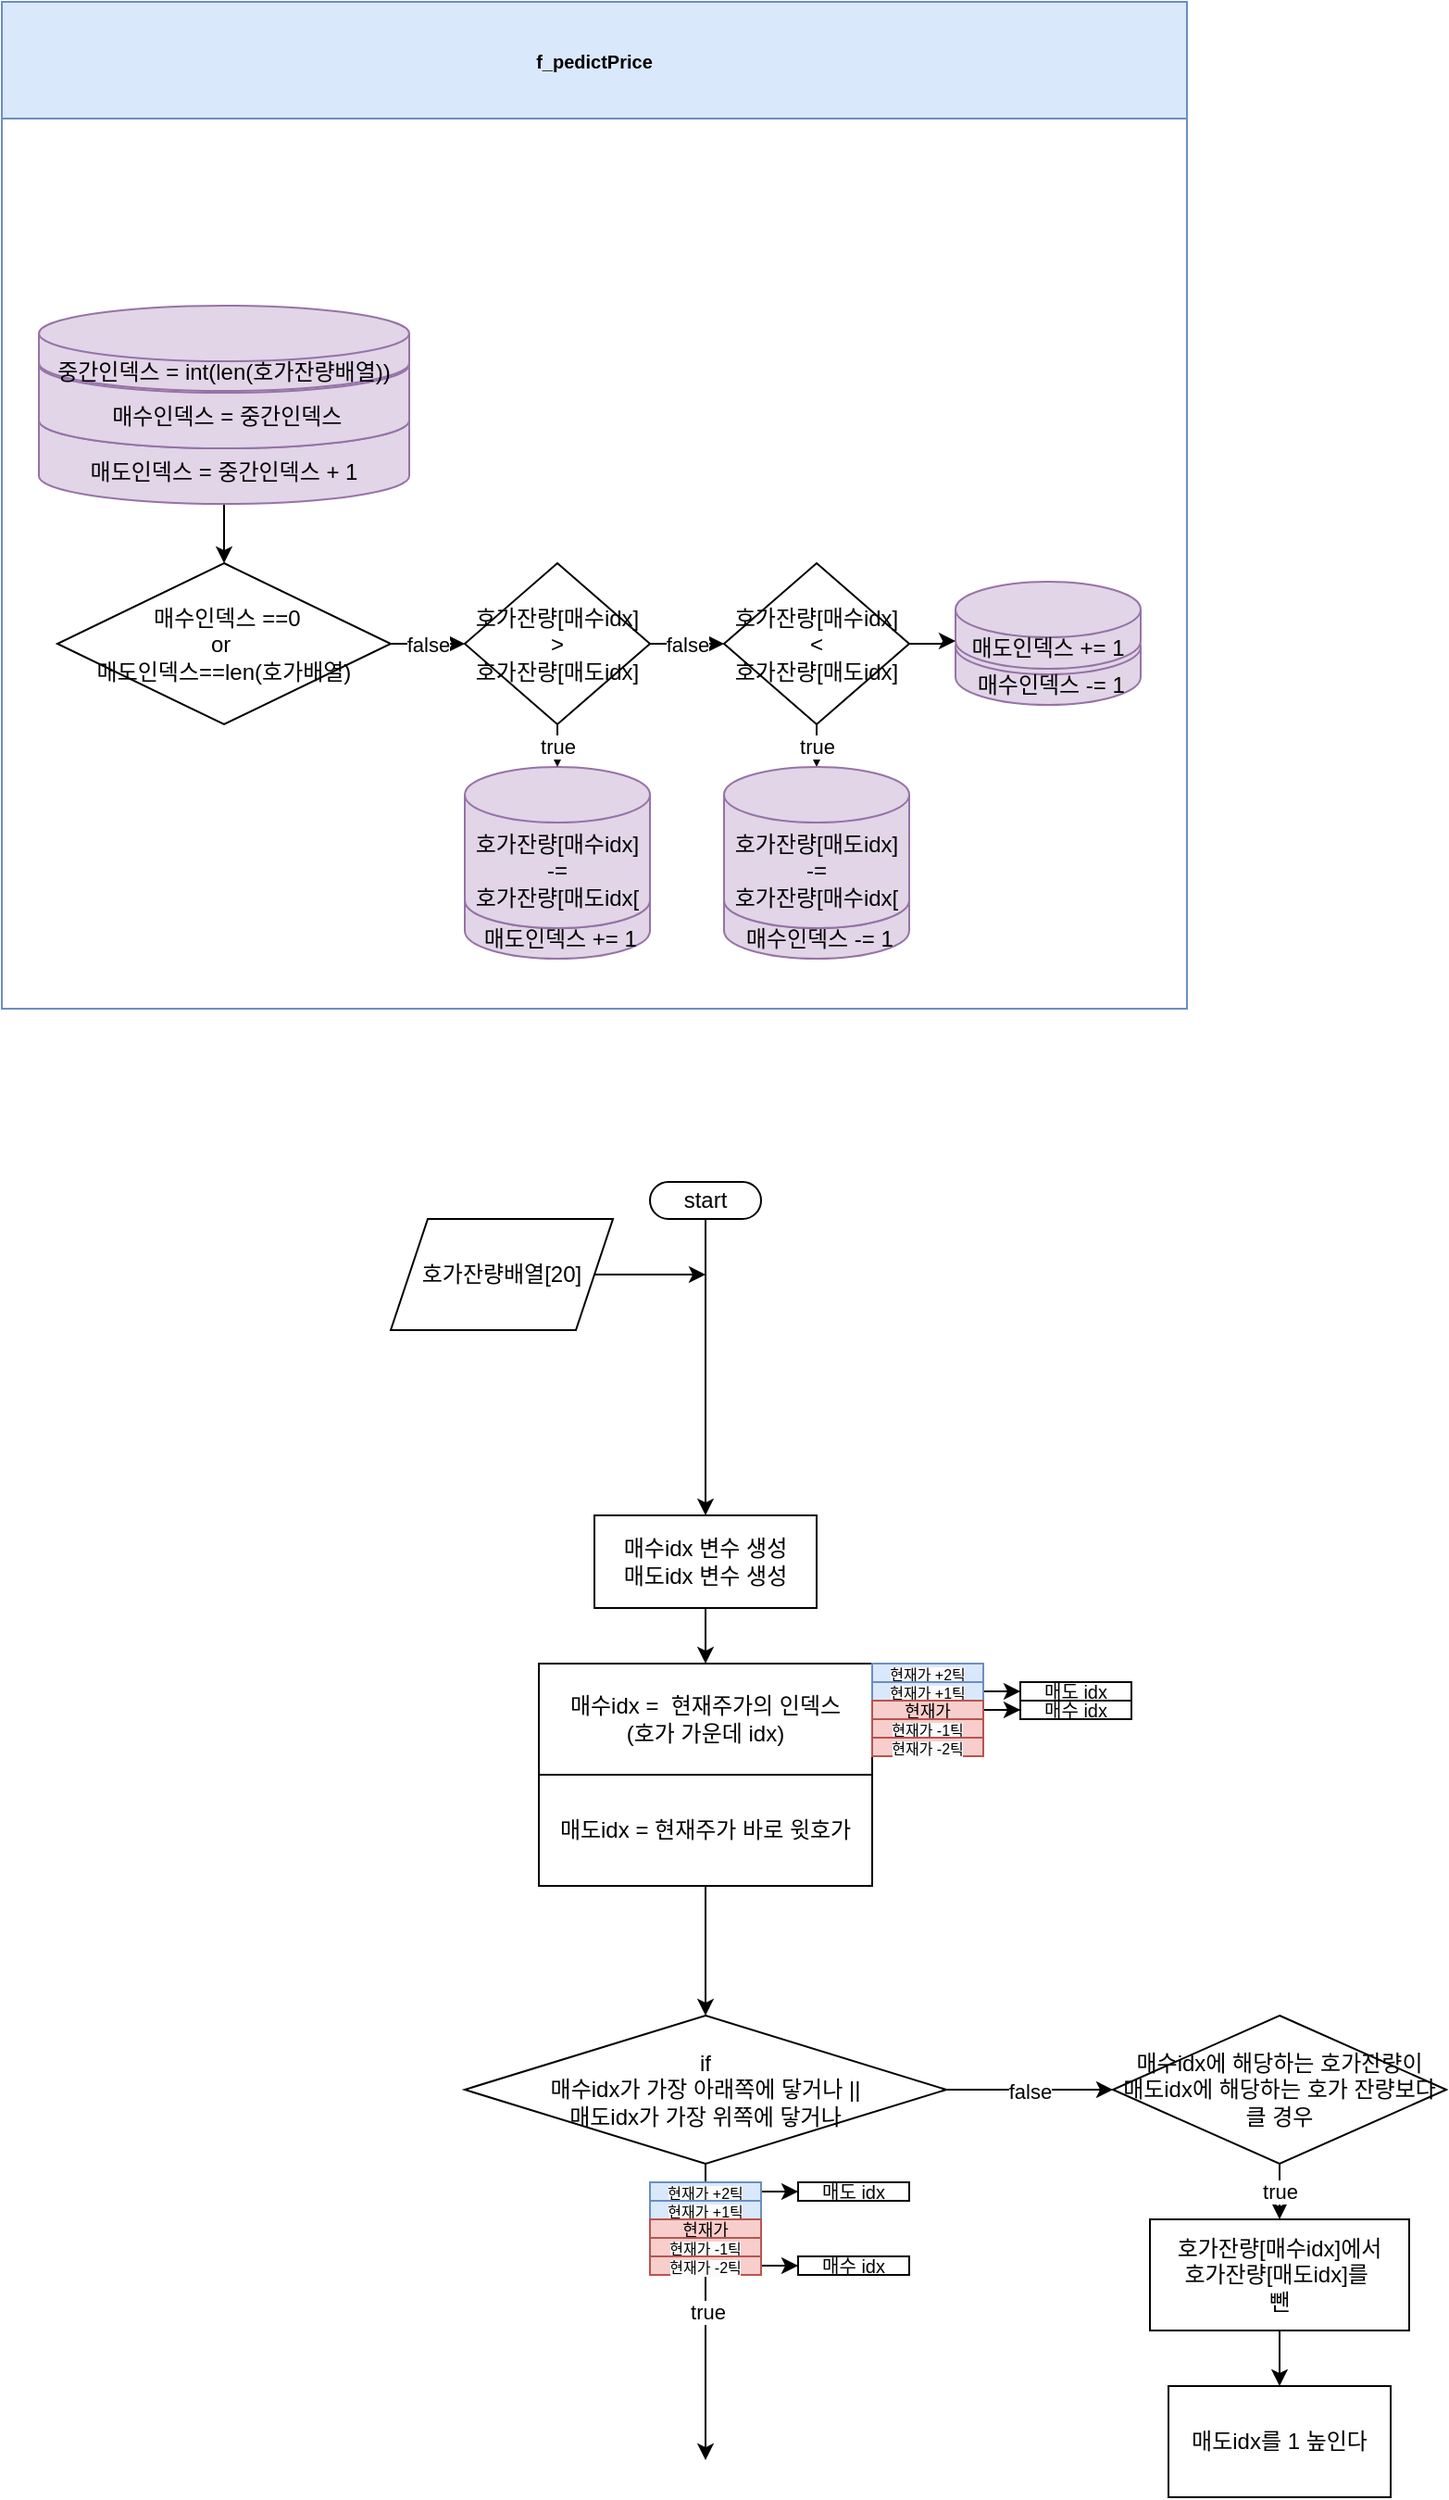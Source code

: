 <mxfile version="21.6.1" type="device">
  <diagram name="페이지-1" id="-7UlVN0Hgm6wfUcRyFDG">
    <mxGraphModel dx="-304" dy="-1948" grid="1" gridSize="10" guides="1" tooltips="1" connect="1" arrows="1" fold="1" page="1" pageScale="1" pageWidth="827" pageHeight="1169" math="0" shadow="0">
      <root>
        <mxCell id="0" />
        <mxCell id="1" parent="0" />
        <mxCell id="BgLCKN0aGmelLcetT6Bx-1" value="&lt;font style=&quot;font-size: 10px;&quot;&gt;f_pedictPrice&lt;/font&gt;" style="swimlane;whiteSpace=wrap;html=1;startSize=63;fillColor=#dae8fc;strokeColor=#6c8ebf;" vertex="1" parent="1">
          <mxGeometry x="840" y="2433" width="640" height="543.5" as="geometry" />
        </mxCell>
        <mxCell id="BgLCKN0aGmelLcetT6Bx-2" value="&amp;nbsp;매수인덱스 -= 1" style="shape=cylinder3;whiteSpace=wrap;html=1;boundedLbl=1;backgroundOutline=1;size=15;fillColor=#e1d5e7;strokeColor=#9673a6;" vertex="1" parent="BgLCKN0aGmelLcetT6Bx-1">
          <mxGeometry x="515" y="333" width="100" height="46.5" as="geometry" />
        </mxCell>
        <mxCell id="BgLCKN0aGmelLcetT6Bx-3" value="&amp;nbsp;매도인덱스 += 1" style="shape=cylinder3;whiteSpace=wrap;html=1;boundedLbl=1;backgroundOutline=1;size=15;fillColor=#e1d5e7;strokeColor=#9673a6;" vertex="1" parent="BgLCKN0aGmelLcetT6Bx-1">
          <mxGeometry x="250" y="470" width="100" height="46.5" as="geometry" />
        </mxCell>
        <mxCell id="BgLCKN0aGmelLcetT6Bx-4" value="호가잔량[매수idx]&lt;br&gt;-=&lt;br&gt;호가잔량[매도idx[" style="shape=cylinder3;whiteSpace=wrap;html=1;boundedLbl=1;backgroundOutline=1;size=15;fillColor=#e1d5e7;strokeColor=#9673a6;" vertex="1" parent="BgLCKN0aGmelLcetT6Bx-1">
          <mxGeometry x="250" y="413" width="100" height="87" as="geometry" />
        </mxCell>
        <mxCell id="BgLCKN0aGmelLcetT6Bx-5" style="edgeStyle=orthogonalEdgeStyle;rounded=0;orthogonalLoop=1;jettySize=auto;html=1;" edge="1" parent="BgLCKN0aGmelLcetT6Bx-1" source="BgLCKN0aGmelLcetT6Bx-6">
          <mxGeometry relative="1" as="geometry">
            <mxPoint x="120.0" y="303" as="targetPoint" />
          </mxGeometry>
        </mxCell>
        <mxCell id="BgLCKN0aGmelLcetT6Bx-6" value="매도인덱스 = 중간인덱스 + 1" style="shape=cylinder3;whiteSpace=wrap;html=1;boundedLbl=1;backgroundOutline=1;size=15;fillColor=#e1d5e7;strokeColor=#9673a6;" vertex="1" parent="BgLCKN0aGmelLcetT6Bx-1">
          <mxGeometry x="20" y="211" width="200" height="60" as="geometry" />
        </mxCell>
        <mxCell id="BgLCKN0aGmelLcetT6Bx-7" value="&amp;nbsp;매수인덱스 = 중간인덱스" style="shape=cylinder3;whiteSpace=wrap;html=1;boundedLbl=1;backgroundOutline=1;size=15;fillColor=#e1d5e7;strokeColor=#9673a6;" vertex="1" parent="BgLCKN0aGmelLcetT6Bx-1">
          <mxGeometry x="20" y="181" width="200" height="60" as="geometry" />
        </mxCell>
        <mxCell id="BgLCKN0aGmelLcetT6Bx-8" value="중간인덱스 = int(len(호가잔량배열))" style="shape=cylinder3;whiteSpace=wrap;html=1;boundedLbl=1;backgroundOutline=1;size=15;fillColor=#e1d5e7;strokeColor=#9673a6;" vertex="1" parent="BgLCKN0aGmelLcetT6Bx-1">
          <mxGeometry x="20" y="164" width="200" height="46" as="geometry" />
        </mxCell>
        <mxCell id="BgLCKN0aGmelLcetT6Bx-9" value="false" style="edgeStyle=orthogonalEdgeStyle;rounded=0;orthogonalLoop=1;jettySize=auto;html=1;" edge="1" parent="BgLCKN0aGmelLcetT6Bx-1" source="BgLCKN0aGmelLcetT6Bx-10" target="BgLCKN0aGmelLcetT6Bx-13">
          <mxGeometry relative="1" as="geometry" />
        </mxCell>
        <mxCell id="BgLCKN0aGmelLcetT6Bx-10" value="&amp;nbsp;매수인덱스 ==0&lt;br&gt;or&amp;nbsp;&lt;br&gt;매도인덱스==len(호가배열)" style="rhombus;whiteSpace=wrap;html=1;" vertex="1" parent="BgLCKN0aGmelLcetT6Bx-1">
          <mxGeometry x="30" y="303" width="180" height="87" as="geometry" />
        </mxCell>
        <mxCell id="BgLCKN0aGmelLcetT6Bx-11" value="true" style="edgeStyle=orthogonalEdgeStyle;rounded=0;orthogonalLoop=1;jettySize=auto;html=1;entryX=0.5;entryY=0;entryDx=0;entryDy=0;entryPerimeter=0;" edge="1" parent="BgLCKN0aGmelLcetT6Bx-1" target="BgLCKN0aGmelLcetT6Bx-4">
          <mxGeometry relative="1" as="geometry">
            <mxPoint x="300" y="390" as="sourcePoint" />
            <mxPoint x="300" y="483.5" as="targetPoint" />
          </mxGeometry>
        </mxCell>
        <mxCell id="BgLCKN0aGmelLcetT6Bx-12" value="false" style="edgeStyle=orthogonalEdgeStyle;rounded=0;orthogonalLoop=1;jettySize=auto;html=1;entryX=0;entryY=0.5;entryDx=0;entryDy=0;" edge="1" parent="BgLCKN0aGmelLcetT6Bx-1" source="BgLCKN0aGmelLcetT6Bx-13" target="BgLCKN0aGmelLcetT6Bx-15">
          <mxGeometry relative="1" as="geometry">
            <mxPoint x="380.044" y="346.538" as="targetPoint" />
          </mxGeometry>
        </mxCell>
        <mxCell id="BgLCKN0aGmelLcetT6Bx-13" value="호가잔량[매수idx]&lt;br&gt;&amp;gt;&lt;br&gt;호가잔량[매도idx]" style="rhombus;whiteSpace=wrap;html=1;" vertex="1" parent="BgLCKN0aGmelLcetT6Bx-1">
          <mxGeometry x="250" y="303" width="100" height="87" as="geometry" />
        </mxCell>
        <mxCell id="BgLCKN0aGmelLcetT6Bx-14" value="true" style="edgeStyle=orthogonalEdgeStyle;rounded=0;orthogonalLoop=1;jettySize=auto;html=1;entryX=0.5;entryY=0;entryDx=0;entryDy=0;entryPerimeter=0;" edge="1" parent="BgLCKN0aGmelLcetT6Bx-1" source="BgLCKN0aGmelLcetT6Bx-15" target="BgLCKN0aGmelLcetT6Bx-17">
          <mxGeometry relative="1" as="geometry" />
        </mxCell>
        <mxCell id="BgLCKN0aGmelLcetT6Bx-15" value="호가잔량[매수idx]&lt;br&gt;&amp;lt;&lt;br&gt;호가잔량[매도idx]" style="rhombus;whiteSpace=wrap;html=1;" vertex="1" parent="BgLCKN0aGmelLcetT6Bx-1">
          <mxGeometry x="390" y="303" width="100" height="87" as="geometry" />
        </mxCell>
        <mxCell id="BgLCKN0aGmelLcetT6Bx-16" value="&amp;nbsp;매수인덱스 -= 1" style="shape=cylinder3;whiteSpace=wrap;html=1;boundedLbl=1;backgroundOutline=1;size=15;fillColor=#e1d5e7;strokeColor=#9673a6;" vertex="1" parent="BgLCKN0aGmelLcetT6Bx-1">
          <mxGeometry x="390" y="470" width="100" height="46.5" as="geometry" />
        </mxCell>
        <mxCell id="BgLCKN0aGmelLcetT6Bx-17" value="호가잔량[매도idx]&lt;br&gt;-=&lt;br&gt;호가잔량[매수idx[" style="shape=cylinder3;whiteSpace=wrap;html=1;boundedLbl=1;backgroundOutline=1;size=15;fillColor=#e1d5e7;strokeColor=#9673a6;" vertex="1" parent="BgLCKN0aGmelLcetT6Bx-1">
          <mxGeometry x="390" y="413" width="100" height="87" as="geometry" />
        </mxCell>
        <mxCell id="BgLCKN0aGmelLcetT6Bx-18" value="매도인덱스 += 1" style="shape=cylinder3;whiteSpace=wrap;html=1;boundedLbl=1;backgroundOutline=1;size=15;fillColor=#e1d5e7;strokeColor=#9673a6;" vertex="1" parent="BgLCKN0aGmelLcetT6Bx-1">
          <mxGeometry x="515" y="313" width="100" height="47" as="geometry" />
        </mxCell>
        <mxCell id="BgLCKN0aGmelLcetT6Bx-19" style="edgeStyle=orthogonalEdgeStyle;rounded=0;orthogonalLoop=1;jettySize=auto;html=1;entryX=0;entryY=1;entryDx=0;entryDy=-15;entryPerimeter=0;" edge="1" parent="BgLCKN0aGmelLcetT6Bx-1" source="BgLCKN0aGmelLcetT6Bx-15" target="BgLCKN0aGmelLcetT6Bx-18">
          <mxGeometry relative="1" as="geometry" />
        </mxCell>
        <mxCell id="BgLCKN0aGmelLcetT6Bx-22" style="edgeStyle=orthogonalEdgeStyle;rounded=0;orthogonalLoop=1;jettySize=auto;html=1;" edge="1" parent="1" source="BgLCKN0aGmelLcetT6Bx-20">
          <mxGeometry relative="1" as="geometry">
            <mxPoint x="1220" y="3250" as="targetPoint" />
            <Array as="points">
              <mxPoint x="1220" y="3230" />
              <mxPoint x="1220" y="3230" />
            </Array>
          </mxGeometry>
        </mxCell>
        <mxCell id="BgLCKN0aGmelLcetT6Bx-20" value="start" style="rounded=1;whiteSpace=wrap;html=1;arcSize=50;" vertex="1" parent="1">
          <mxGeometry x="1190" y="3070" width="60" height="20" as="geometry" />
        </mxCell>
        <mxCell id="BgLCKN0aGmelLcetT6Bx-23" style="edgeStyle=orthogonalEdgeStyle;rounded=0;orthogonalLoop=1;jettySize=auto;html=1;" edge="1" parent="1" source="BgLCKN0aGmelLcetT6Bx-21">
          <mxGeometry relative="1" as="geometry">
            <mxPoint x="1220" y="3120" as="targetPoint" />
          </mxGeometry>
        </mxCell>
        <mxCell id="BgLCKN0aGmelLcetT6Bx-21" value="호가잔량배열[20]" style="shape=parallelogram;perimeter=parallelogramPerimeter;whiteSpace=wrap;html=1;fixedSize=1;" vertex="1" parent="1">
          <mxGeometry x="1050" y="3090" width="120" height="60" as="geometry" />
        </mxCell>
        <mxCell id="BgLCKN0aGmelLcetT6Bx-29" style="edgeStyle=orthogonalEdgeStyle;rounded=0;orthogonalLoop=1;jettySize=auto;html=1;" edge="1" parent="1" source="BgLCKN0aGmelLcetT6Bx-28" target="BgLCKN0aGmelLcetT6Bx-30">
          <mxGeometry relative="1" as="geometry">
            <mxPoint x="1220" y="3330" as="targetPoint" />
          </mxGeometry>
        </mxCell>
        <mxCell id="BgLCKN0aGmelLcetT6Bx-28" value="매수idx 변수 생성&lt;br&gt;매도idx 변수 생성" style="rounded=0;whiteSpace=wrap;html=1;" vertex="1" parent="1">
          <mxGeometry x="1160" y="3250" width="120" height="50" as="geometry" />
        </mxCell>
        <mxCell id="BgLCKN0aGmelLcetT6Bx-30" value="매수idx =&amp;nbsp; 현재주가의 인덱스&lt;br&gt;(호가 가운데 idx)" style="rounded=0;whiteSpace=wrap;html=1;" vertex="1" parent="1">
          <mxGeometry x="1130" y="3330" width="180" height="60" as="geometry" />
        </mxCell>
        <mxCell id="BgLCKN0aGmelLcetT6Bx-34" value="" style="edgeStyle=orthogonalEdgeStyle;rounded=0;orthogonalLoop=1;jettySize=auto;html=1;" edge="1" parent="1" source="BgLCKN0aGmelLcetT6Bx-31" target="BgLCKN0aGmelLcetT6Bx-33">
          <mxGeometry relative="1" as="geometry" />
        </mxCell>
        <mxCell id="BgLCKN0aGmelLcetT6Bx-31" value="매도idx = 현재주가 바로 윗호가" style="rounded=0;whiteSpace=wrap;html=1;" vertex="1" parent="1">
          <mxGeometry x="1130" y="3390" width="180" height="60" as="geometry" />
        </mxCell>
        <mxCell id="BgLCKN0aGmelLcetT6Bx-70" value="true" style="edgeStyle=orthogonalEdgeStyle;rounded=0;orthogonalLoop=1;jettySize=auto;html=1;" edge="1" parent="1" source="BgLCKN0aGmelLcetT6Bx-33">
          <mxGeometry relative="1" as="geometry">
            <mxPoint x="1220" y="3760" as="targetPoint" />
          </mxGeometry>
        </mxCell>
        <mxCell id="BgLCKN0aGmelLcetT6Bx-71" value="false" style="edgeStyle=orthogonalEdgeStyle;rounded=0;orthogonalLoop=1;jettySize=auto;html=1;" edge="1" parent="1" source="BgLCKN0aGmelLcetT6Bx-33">
          <mxGeometry relative="1" as="geometry">
            <mxPoint x="1440" y="3560" as="targetPoint" />
          </mxGeometry>
        </mxCell>
        <mxCell id="BgLCKN0aGmelLcetT6Bx-33" value="if&lt;br&gt;매수idx가 가장 아래쪽에 닿거나 ||&lt;br&gt;매도idx가 가장 위쪽에 닿거나" style="rhombus;whiteSpace=wrap;html=1;rounded=0;" vertex="1" parent="1">
          <mxGeometry x="1090" y="3520" width="260" height="80" as="geometry" />
        </mxCell>
        <mxCell id="BgLCKN0aGmelLcetT6Bx-35" value="&lt;span style=&quot;color: rgb(0, 0, 0); font-family: Helvetica; font-size: 8px; font-style: normal; font-variant-ligatures: normal; font-variant-caps: normal; font-weight: 400; letter-spacing: normal; orphans: 2; text-align: center; text-indent: 0px; text-transform: none; widows: 2; word-spacing: 0px; -webkit-text-stroke-width: 0px; background-color: rgb(251, 251, 251); text-decoration-thickness: initial; text-decoration-style: initial; text-decoration-color: initial; float: none; display: inline !important;&quot;&gt;현재가 +2틱&lt;/span&gt;" style="rounded=0;whiteSpace=wrap;html=1;fillColor=#dae8fc;strokeColor=#6c8ebf;" vertex="1" parent="1">
          <mxGeometry x="1310" y="3330" width="60" height="10" as="geometry" />
        </mxCell>
        <mxCell id="BgLCKN0aGmelLcetT6Bx-54" value="" style="edgeStyle=orthogonalEdgeStyle;rounded=0;orthogonalLoop=1;jettySize=auto;html=1;" edge="1" parent="1" source="BgLCKN0aGmelLcetT6Bx-36" target="BgLCKN0aGmelLcetT6Bx-52">
          <mxGeometry relative="1" as="geometry" />
        </mxCell>
        <mxCell id="BgLCKN0aGmelLcetT6Bx-36" value="&lt;span style=&quot;color: rgb(0, 0, 0); font-family: Helvetica; font-size: 8px; font-style: normal; font-variant-ligatures: normal; font-variant-caps: normal; font-weight: 400; letter-spacing: normal; orphans: 2; text-align: center; text-indent: 0px; text-transform: none; widows: 2; word-spacing: 0px; -webkit-text-stroke-width: 0px; background-color: rgb(251, 251, 251); text-decoration-thickness: initial; text-decoration-style: initial; text-decoration-color: initial; float: none; display: inline !important;&quot;&gt;현재가 +1틱&lt;/span&gt;" style="rounded=0;whiteSpace=wrap;html=1;fillColor=#dae8fc;strokeColor=#6c8ebf;" vertex="1" parent="1">
          <mxGeometry x="1310" y="3340" width="60" height="10" as="geometry" />
        </mxCell>
        <mxCell id="BgLCKN0aGmelLcetT6Bx-37" value="&lt;font style=&quot;font-size: 8px;&quot;&gt;현재가가&lt;/font&gt;" style="rounded=0;whiteSpace=wrap;html=1;" vertex="1" parent="1">
          <mxGeometry x="1310" y="3350" width="60" height="10" as="geometry" />
        </mxCell>
        <mxCell id="BgLCKN0aGmelLcetT6Bx-44" style="edgeStyle=orthogonalEdgeStyle;rounded=0;orthogonalLoop=1;jettySize=auto;html=1;" edge="1" parent="1" source="BgLCKN0aGmelLcetT6Bx-38" target="BgLCKN0aGmelLcetT6Bx-45">
          <mxGeometry relative="1" as="geometry">
            <mxPoint x="1400" y="3355" as="targetPoint" />
          </mxGeometry>
        </mxCell>
        <mxCell id="BgLCKN0aGmelLcetT6Bx-38" value="&lt;font style=&quot;font-size: 9px;&quot;&gt;현재가&lt;/font&gt;" style="rounded=0;whiteSpace=wrap;html=1;fillColor=#f8cecc;strokeColor=#b85450;" vertex="1" parent="1">
          <mxGeometry x="1310" y="3350" width="60" height="10" as="geometry" />
        </mxCell>
        <mxCell id="BgLCKN0aGmelLcetT6Bx-41" value="&lt;span style=&quot;color: rgb(0, 0, 0); font-family: Helvetica; font-size: 8px; font-style: normal; font-variant-ligatures: normal; font-variant-caps: normal; font-weight: 400; letter-spacing: normal; orphans: 2; text-align: center; text-indent: 0px; text-transform: none; widows: 2; word-spacing: 0px; -webkit-text-stroke-width: 0px; background-color: rgb(251, 251, 251); text-decoration-thickness: initial; text-decoration-style: initial; text-decoration-color: initial; float: none; display: inline !important;&quot;&gt;현재가 -1틱&lt;/span&gt;" style="rounded=0;whiteSpace=wrap;html=1;fillColor=#f8cecc;strokeColor=#b85450;" vertex="1" parent="1">
          <mxGeometry x="1310" y="3360" width="60" height="10" as="geometry" />
        </mxCell>
        <mxCell id="BgLCKN0aGmelLcetT6Bx-42" value="&lt;span style=&quot;color: rgb(0, 0, 0); font-family: Helvetica; font-size: 8px; font-style: normal; font-variant-ligatures: normal; font-variant-caps: normal; font-weight: 400; letter-spacing: normal; orphans: 2; text-align: center; text-indent: 0px; text-transform: none; widows: 2; word-spacing: 0px; -webkit-text-stroke-width: 0px; background-color: rgb(251, 251, 251); text-decoration-thickness: initial; text-decoration-style: initial; text-decoration-color: initial; float: none; display: inline !important;&quot;&gt;현재가 -2틱&lt;/span&gt;" style="rounded=0;whiteSpace=wrap;html=1;fillColor=#f8cecc;strokeColor=#b85450;" vertex="1" parent="1">
          <mxGeometry x="1310" y="3370" width="60" height="10" as="geometry" />
        </mxCell>
        <mxCell id="BgLCKN0aGmelLcetT6Bx-45" value="&lt;font style=&quot;font-size: 10px;&quot;&gt;매수 idx&lt;/font&gt;" style="rounded=0;whiteSpace=wrap;html=1;" vertex="1" parent="1">
          <mxGeometry x="1390" y="3350" width="60" height="10" as="geometry" />
        </mxCell>
        <mxCell id="BgLCKN0aGmelLcetT6Bx-52" value="&lt;font style=&quot;font-size: 10px;&quot;&gt;매도 idx&lt;/font&gt;" style="rounded=0;whiteSpace=wrap;html=1;" vertex="1" parent="1">
          <mxGeometry x="1390" y="3340" width="60" height="10" as="geometry" />
        </mxCell>
        <mxCell id="BgLCKN0aGmelLcetT6Bx-66" value="" style="edgeStyle=orthogonalEdgeStyle;rounded=0;orthogonalLoop=1;jettySize=auto;html=1;" edge="1" parent="1" source="BgLCKN0aGmelLcetT6Bx-56" target="BgLCKN0aGmelLcetT6Bx-65">
          <mxGeometry relative="1" as="geometry" />
        </mxCell>
        <mxCell id="BgLCKN0aGmelLcetT6Bx-56" value="&lt;span style=&quot;color: rgb(0, 0, 0); font-family: Helvetica; font-size: 8px; font-style: normal; font-variant-ligatures: normal; font-variant-caps: normal; font-weight: 400; letter-spacing: normal; orphans: 2; text-align: center; text-indent: 0px; text-transform: none; widows: 2; word-spacing: 0px; -webkit-text-stroke-width: 0px; background-color: rgb(251, 251, 251); text-decoration-thickness: initial; text-decoration-style: initial; text-decoration-color: initial; float: none; display: inline !important;&quot;&gt;현재가 +2틱&lt;/span&gt;" style="rounded=0;whiteSpace=wrap;html=1;fillColor=#dae8fc;strokeColor=#6c8ebf;" vertex="1" parent="1">
          <mxGeometry x="1190" y="3610" width="60" height="10" as="geometry" />
        </mxCell>
        <mxCell id="BgLCKN0aGmelLcetT6Bx-58" value="&lt;span style=&quot;color: rgb(0, 0, 0); font-family: Helvetica; font-size: 8px; font-style: normal; font-variant-ligatures: normal; font-variant-caps: normal; font-weight: 400; letter-spacing: normal; orphans: 2; text-align: center; text-indent: 0px; text-transform: none; widows: 2; word-spacing: 0px; -webkit-text-stroke-width: 0px; background-color: rgb(251, 251, 251); text-decoration-thickness: initial; text-decoration-style: initial; text-decoration-color: initial; float: none; display: inline !important;&quot;&gt;현재가 +1틱&lt;/span&gt;" style="rounded=0;whiteSpace=wrap;html=1;fillColor=#dae8fc;strokeColor=#6c8ebf;" vertex="1" parent="1">
          <mxGeometry x="1190" y="3620" width="60" height="10" as="geometry" />
        </mxCell>
        <mxCell id="BgLCKN0aGmelLcetT6Bx-59" value="&lt;font style=&quot;font-size: 8px;&quot;&gt;현재가가&lt;/font&gt;" style="rounded=0;whiteSpace=wrap;html=1;" vertex="1" parent="1">
          <mxGeometry x="1190" y="3630" width="60" height="10" as="geometry" />
        </mxCell>
        <mxCell id="BgLCKN0aGmelLcetT6Bx-61" value="&lt;font style=&quot;font-size: 9px;&quot;&gt;현재가&lt;/font&gt;" style="rounded=0;whiteSpace=wrap;html=1;fillColor=#f8cecc;strokeColor=#b85450;" vertex="1" parent="1">
          <mxGeometry x="1190" y="3630" width="60" height="10" as="geometry" />
        </mxCell>
        <mxCell id="BgLCKN0aGmelLcetT6Bx-62" value="&lt;span style=&quot;color: rgb(0, 0, 0); font-family: Helvetica; font-size: 8px; font-style: normal; font-variant-ligatures: normal; font-variant-caps: normal; font-weight: 400; letter-spacing: normal; orphans: 2; text-align: center; text-indent: 0px; text-transform: none; widows: 2; word-spacing: 0px; -webkit-text-stroke-width: 0px; background-color: rgb(251, 251, 251); text-decoration-thickness: initial; text-decoration-style: initial; text-decoration-color: initial; float: none; display: inline !important;&quot;&gt;현재가 -1틱&lt;/span&gt;" style="rounded=0;whiteSpace=wrap;html=1;fillColor=#f8cecc;strokeColor=#b85450;" vertex="1" parent="1">
          <mxGeometry x="1190" y="3640" width="60" height="10" as="geometry" />
        </mxCell>
        <mxCell id="BgLCKN0aGmelLcetT6Bx-69" style="edgeStyle=orthogonalEdgeStyle;rounded=0;orthogonalLoop=1;jettySize=auto;html=1;entryX=0;entryY=0.5;entryDx=0;entryDy=0;" edge="1" parent="1" source="BgLCKN0aGmelLcetT6Bx-63" target="BgLCKN0aGmelLcetT6Bx-64">
          <mxGeometry relative="1" as="geometry" />
        </mxCell>
        <mxCell id="BgLCKN0aGmelLcetT6Bx-63" value="&lt;span style=&quot;color: rgb(0, 0, 0); font-family: Helvetica; font-size: 8px; font-style: normal; font-variant-ligatures: normal; font-variant-caps: normal; font-weight: 400; letter-spacing: normal; orphans: 2; text-align: center; text-indent: 0px; text-transform: none; widows: 2; word-spacing: 0px; -webkit-text-stroke-width: 0px; background-color: rgb(251, 251, 251); text-decoration-thickness: initial; text-decoration-style: initial; text-decoration-color: initial; float: none; display: inline !important;&quot;&gt;현재가 -2틱&lt;/span&gt;" style="rounded=0;whiteSpace=wrap;html=1;fillColor=#f8cecc;strokeColor=#b85450;" vertex="1" parent="1">
          <mxGeometry x="1190" y="3650" width="60" height="10" as="geometry" />
        </mxCell>
        <mxCell id="BgLCKN0aGmelLcetT6Bx-64" value="&lt;font style=&quot;font-size: 10px;&quot;&gt;매수 idx&lt;/font&gt;" style="rounded=0;whiteSpace=wrap;html=1;" vertex="1" parent="1">
          <mxGeometry x="1270" y="3650" width="60" height="10" as="geometry" />
        </mxCell>
        <mxCell id="BgLCKN0aGmelLcetT6Bx-65" value="&lt;font style=&quot;font-size: 10px;&quot;&gt;매도 idx&lt;/font&gt;" style="rounded=0;whiteSpace=wrap;html=1;" vertex="1" parent="1">
          <mxGeometry x="1270" y="3610" width="60" height="10" as="geometry" />
        </mxCell>
        <mxCell id="BgLCKN0aGmelLcetT6Bx-73" value="true" style="edgeStyle=orthogonalEdgeStyle;rounded=0;orthogonalLoop=1;jettySize=auto;html=1;" edge="1" parent="1" source="BgLCKN0aGmelLcetT6Bx-72" target="BgLCKN0aGmelLcetT6Bx-74">
          <mxGeometry relative="1" as="geometry">
            <mxPoint x="1530" y="3640" as="targetPoint" />
          </mxGeometry>
        </mxCell>
        <mxCell id="BgLCKN0aGmelLcetT6Bx-72" value="매수idx에 해당하는 호가잔량이&lt;br&gt;매도idx에 해당하는 호가 잔량보다 클 경우" style="rhombus;whiteSpace=wrap;html=1;rounded=0;" vertex="1" parent="1">
          <mxGeometry x="1440" y="3520" width="180" height="80" as="geometry" />
        </mxCell>
        <mxCell id="BgLCKN0aGmelLcetT6Bx-75" style="edgeStyle=orthogonalEdgeStyle;rounded=0;orthogonalLoop=1;jettySize=auto;html=1;" edge="1" parent="1" source="BgLCKN0aGmelLcetT6Bx-74" target="BgLCKN0aGmelLcetT6Bx-76">
          <mxGeometry relative="1" as="geometry">
            <mxPoint x="1530" y="3720" as="targetPoint" />
          </mxGeometry>
        </mxCell>
        <mxCell id="BgLCKN0aGmelLcetT6Bx-74" value="호가잔량[매수idx]에서&lt;br&gt;호가잔량[매도idx]를&amp;nbsp;&lt;br&gt;뺀" style="rounded=0;whiteSpace=wrap;html=1;" vertex="1" parent="1">
          <mxGeometry x="1460" y="3630" width="140" height="60" as="geometry" />
        </mxCell>
        <mxCell id="BgLCKN0aGmelLcetT6Bx-76" value="매도idx를 1 높인다" style="rounded=0;whiteSpace=wrap;html=1;" vertex="1" parent="1">
          <mxGeometry x="1470" y="3720" width="120" height="60" as="geometry" />
        </mxCell>
      </root>
    </mxGraphModel>
  </diagram>
</mxfile>
